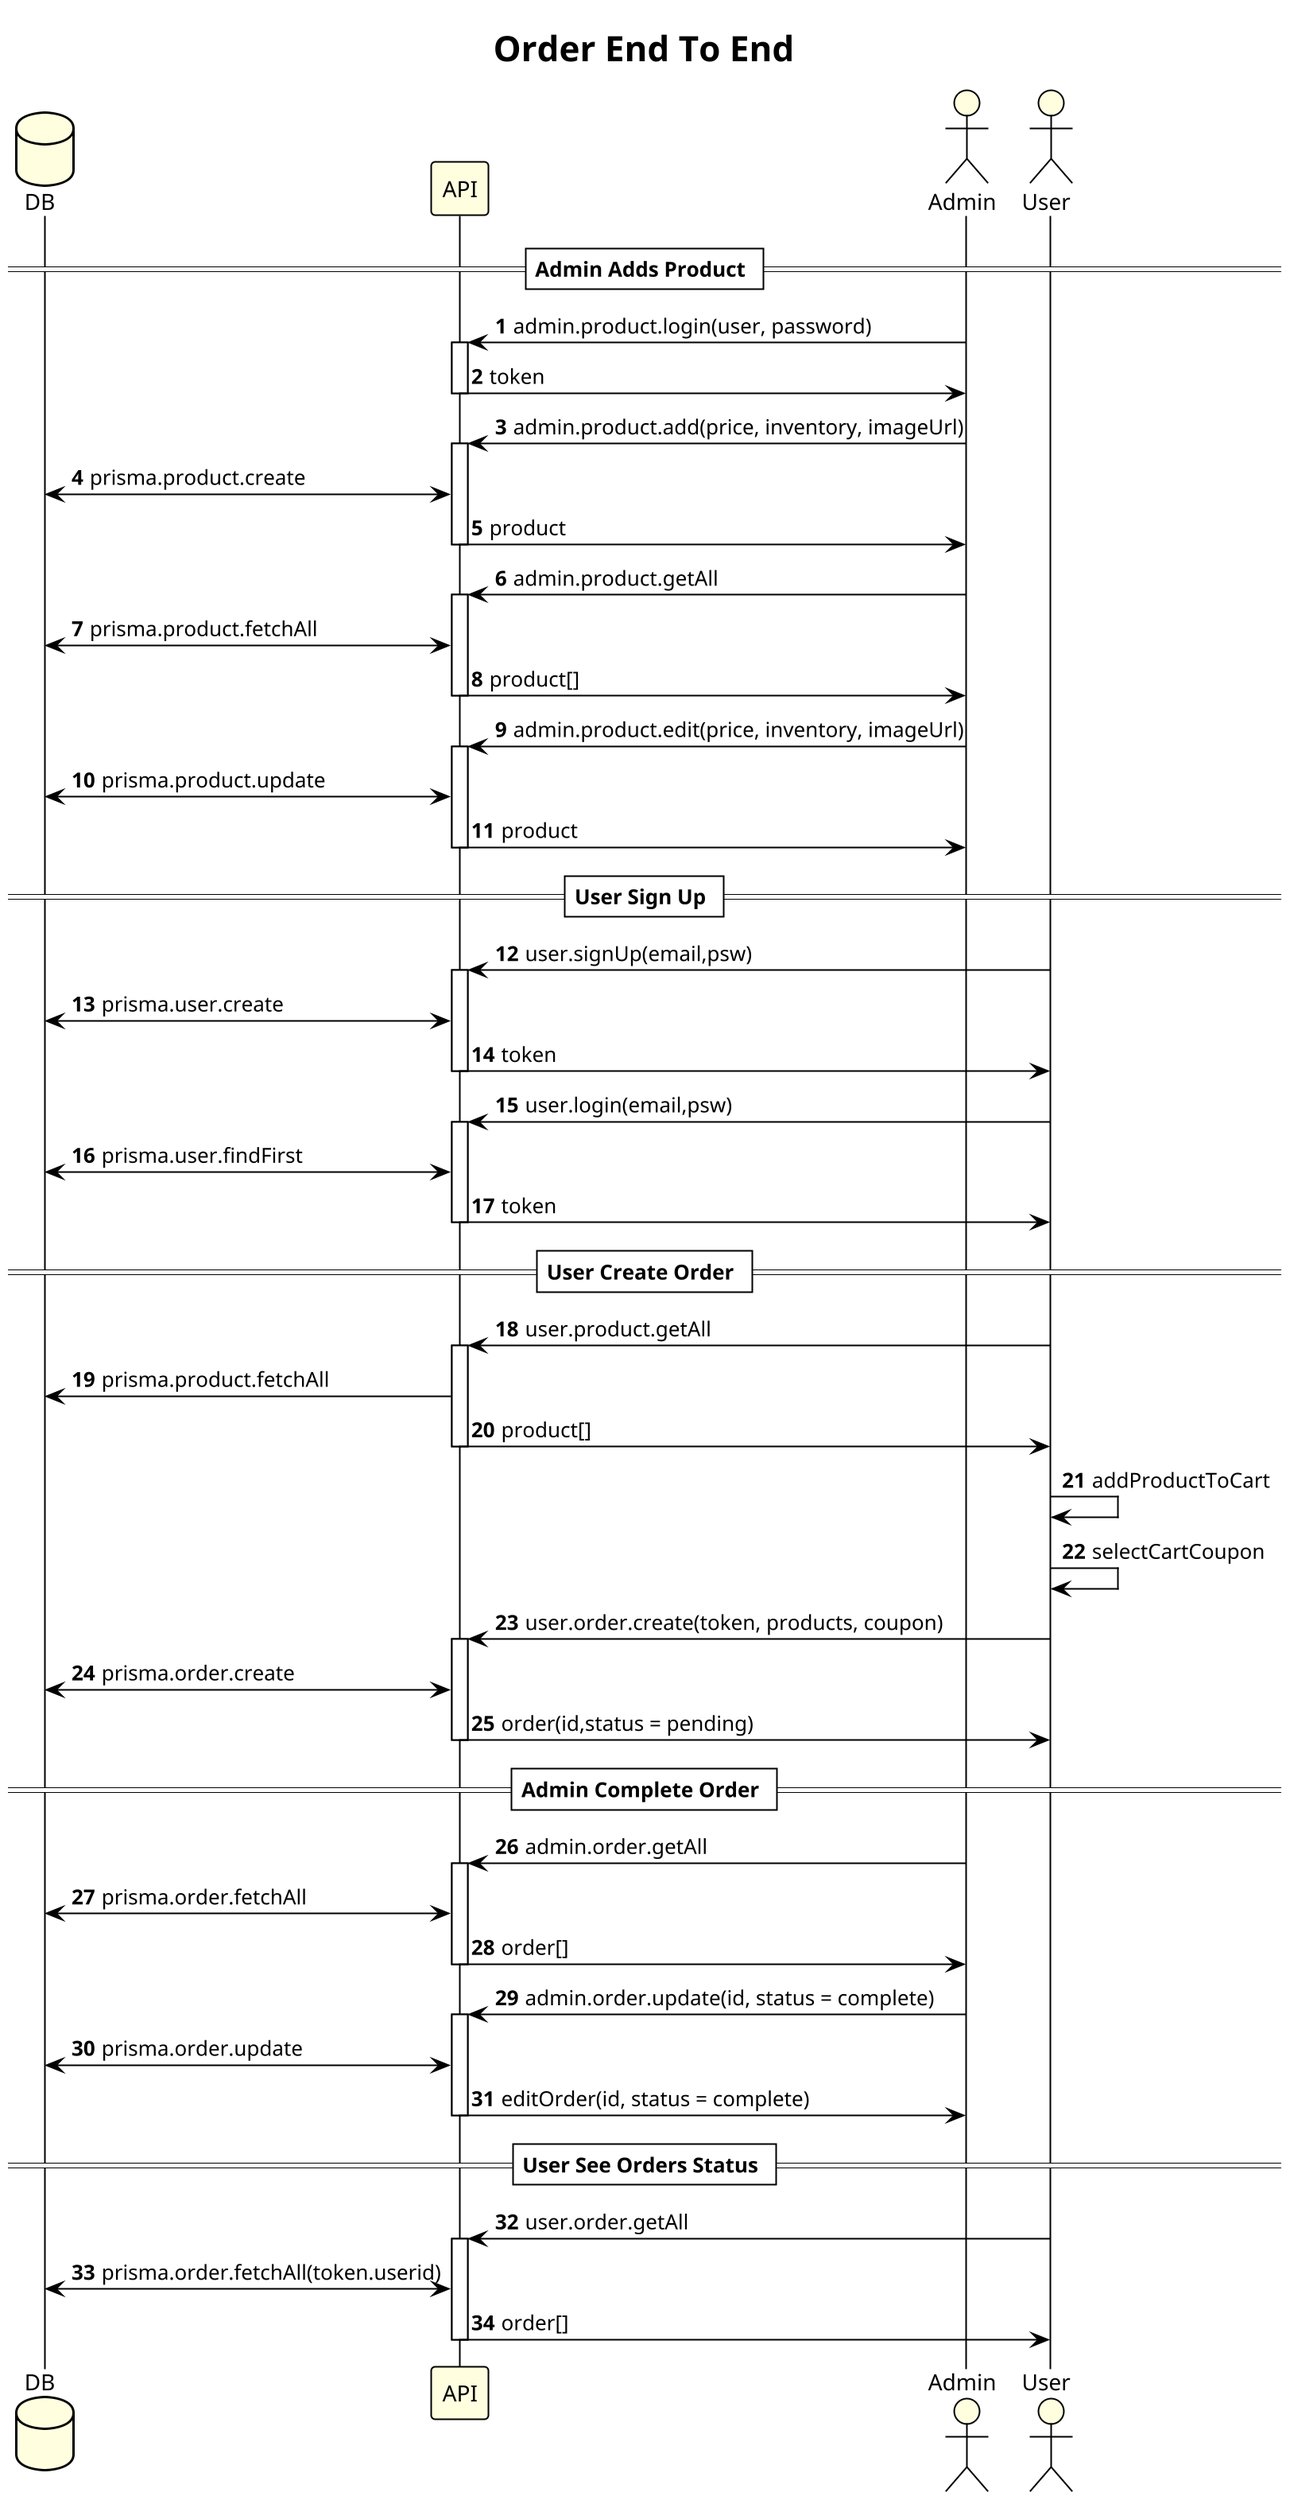 @startuml Order End To End
title Order End To End
scale 2
autonumber
!theme plain

database DB #LightYellow
participant API #LightYellow
actor Admin #LightYellow
actor User #LightYellow

== Admin Adds Product ==
Admin -> API ++ : admin.product.login(user, password)
Admin <- API -- : token
Admin -> API ++: admin.product.add(price, inventory, imageUrl)
API <-> DB: prisma.product.create
Admin <- API --: product
Admin -> API ++: admin.product.getAll
API <-> DB: prisma.product.fetchAll
Admin <- API --: product[]
Admin -> API ++: admin.product.edit(price, inventory, imageUrl)
API <-> DB: prisma.product.update
Admin <- API --: product
== User Sign Up ==
User -> API ++: user.signUp(email,psw)
API <-> DB: prisma.user.create
User <- API --: token
User -> API ++: user.login(email,psw)
API <-> DB: prisma.user.findFirst
User <- API --: token
== User Create Order ==
User -> API ++: user.product.getAll
API -> DB: prisma.product.fetchAll
User <- API --: product[]
User -> User : addProductToCart
User -> User : selectCartCoupon
User -> API ++ : user.order.create(token, products, coupon)
API <-> DB : prisma.order.create
User <- API -- : order(id,status = pending)
== Admin Complete Order ==
Admin -> API ++: admin.order.getAll
API <-> DB: prisma.order.fetchAll
Admin <- API --: order[]
Admin -> API ++: admin.order.update(id, status = complete)
API <-> DB: prisma.order.update
Admin <- API --: editOrder(id, status = complete)
== User See Orders Status ==
User -> API ++: user.order.getAll
API <-> DB: prisma.order.fetchAll(token.userid)
User <- API --: order[]
@enduml

